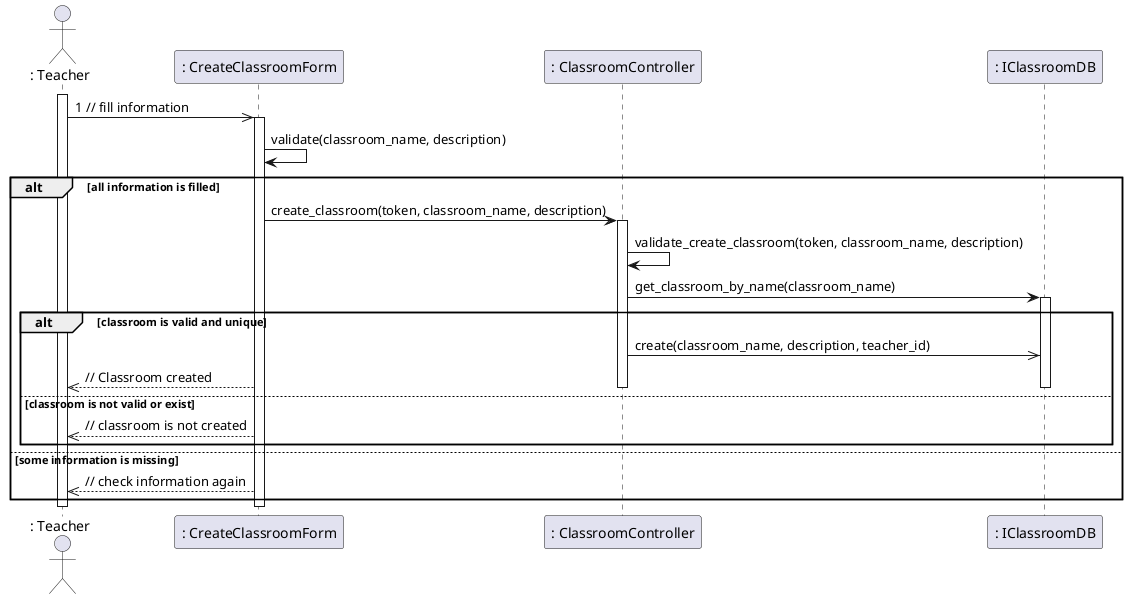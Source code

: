 @startuml createClass

actor ": Teacher"

activate ": Teacher"
": Teacher" ->> ": CreateClassroomForm": 1 // fill information
activate ": CreateClassroomForm"
": CreateClassroomForm" -> ": CreateClassroomForm": validate(classroom_name, description)
alt all information is filled
    ": CreateClassroomForm" -> ": ClassroomController": create_classroom(token, classroom_name, description)
    activate ": ClassroomController"
    ": ClassroomController" -> ": ClassroomController": validate_create_classroom(token, classroom_name, description)
    ": ClassroomController" -> ": IClassroomDB": get_classroom_by_name(classroom_name)
    activate ": IClassroomDB"
    alt classroom is valid and unique
        ": ClassroomController" ->> ": IClassroomDB": create(classroom_name, description, teacher_id)
        ": CreateClassroomForm" -->> ": Teacher": // Classroom created
    else classroom is not valid or exist
        deactivate ": IClassroomDB"
        deactivate ": ClassroomController"
        ": CreateClassroomForm" -->> ": Teacher": // classroom is not created
    end
else some information is missing
    ": CreateClassroomForm" -->> ": Teacher": // check information again
end

deactivate ": CreateClassroomForm"
deactivate ": Teacher"

@enduml